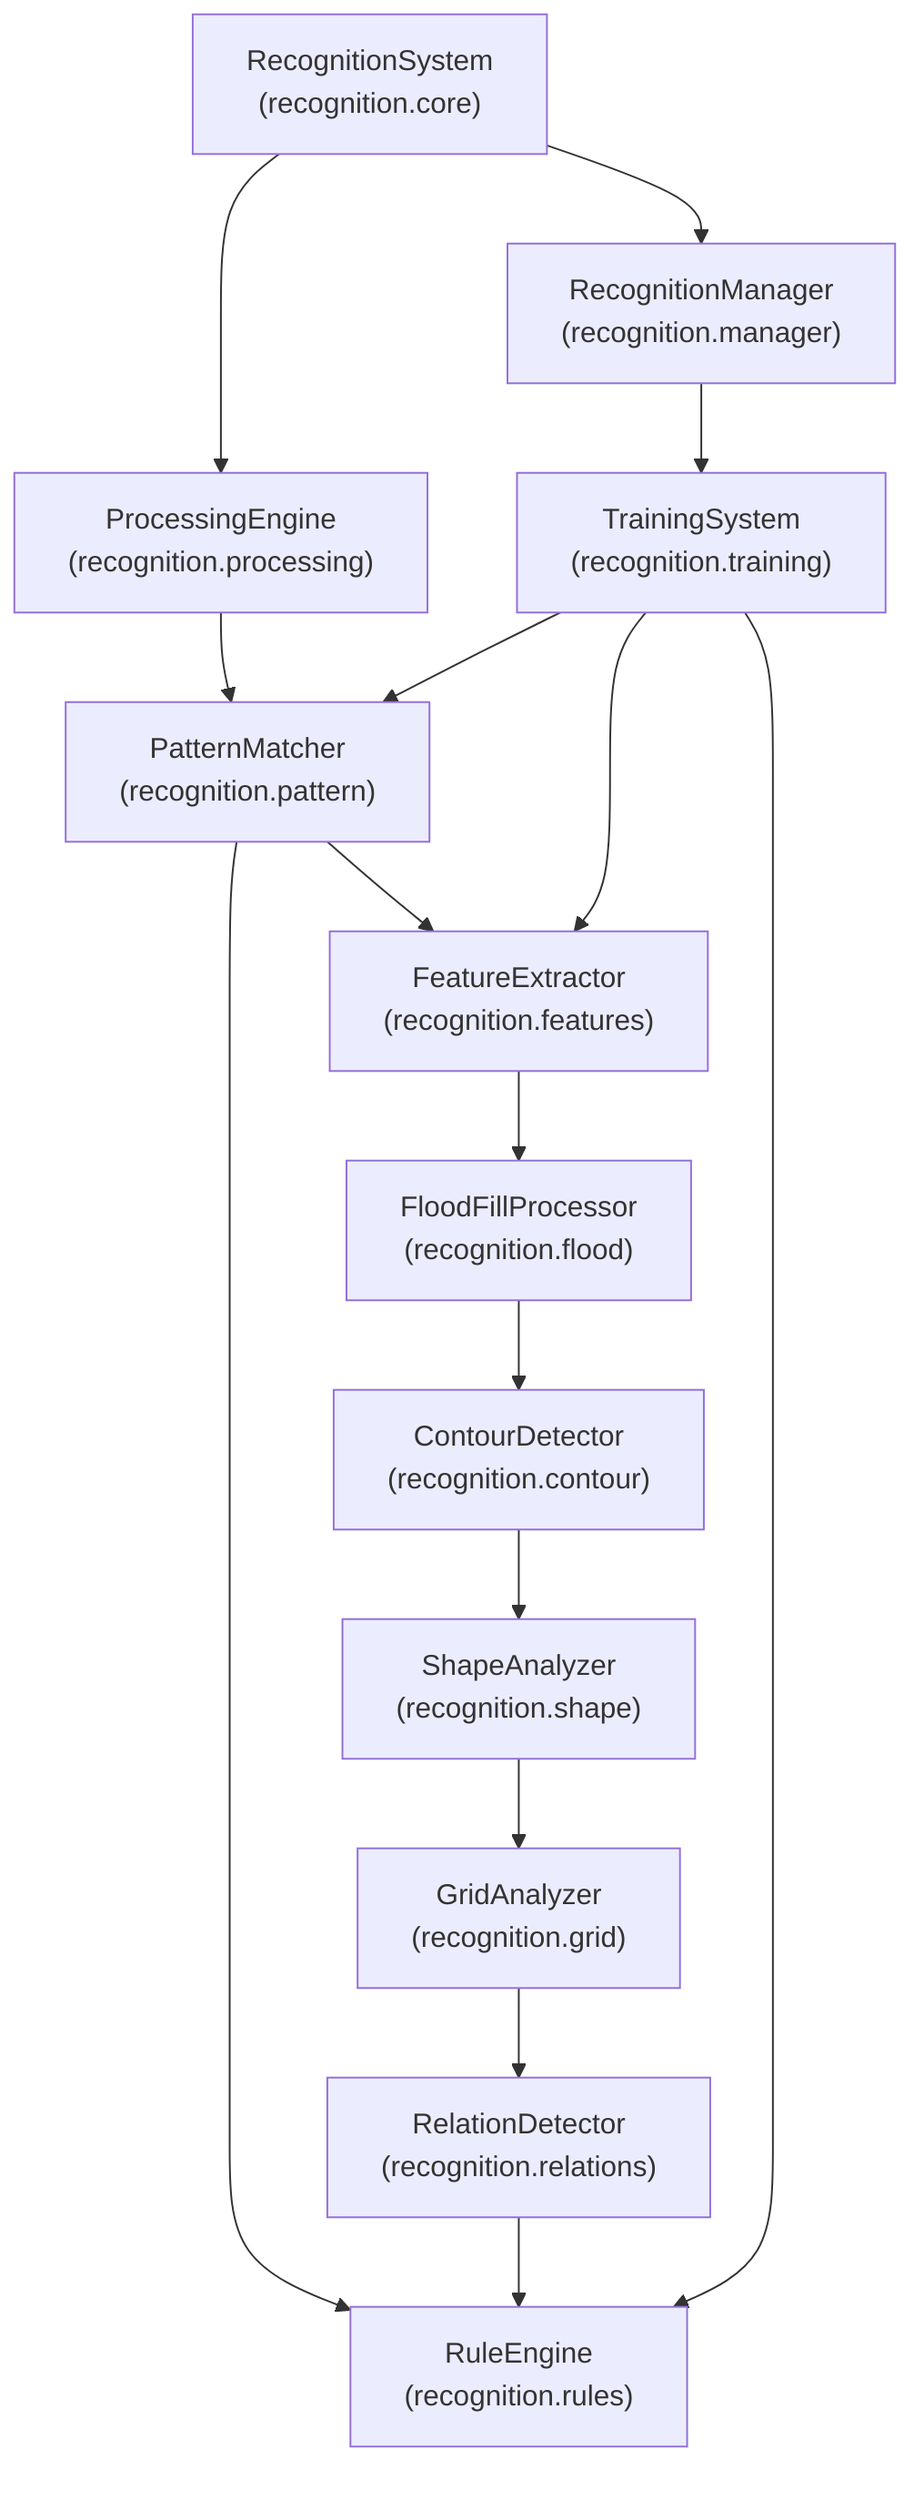 graph TD
%% Recognition System Components
%% Core Recognition
RecognitionSystem["RecognitionSystem\n(recognition.core)"]
RecognitionMgr["RecognitionManager\n(recognition.manager)"]
Processing["ProcessingEngine\n(recognition.processing)"]
Training["TrainingSystem\n(recognition.training)"]

%% Pattern Components
PatternMatch["PatternMatcher\n(recognition.pattern)"]
RuleEngine["RuleEngine\n(recognition.rules)"]
Features["FeatureExtractor\n(recognition.features)"]
FloodFill["FloodFillProcessor\n(recognition.flood)"]

%% Analysis Components
Contour["ContourDetector\n(recognition.contour)"]
ShapeAnalyzer["ShapeAnalyzer\n(recognition.shape)"]
GridAnalyzer["GridAnalyzer\n(recognition.grid)"]
RelationDetector["RelationDetector\n(recognition.relations)"]

%% Recognition Internal Dependencies
%% Core Dependencies
RecognitionSystem --> RecognitionMgr
RecognitionSystem --> Processing
RecognitionMgr --> Training
Processing --> PatternMatch

%% Pattern Dependencies
PatternMatch --> Features
PatternMatch --> RuleEngine
Features --> FloodFill
FloodFill --> Contour

%% Analysis Dependencies
Contour --> ShapeAnalyzer
ShapeAnalyzer --> GridAnalyzer
GridAnalyzer --> RelationDetector
RelationDetector --> RuleEngine

%% Training Dependencies
Training --> Features
Training --> PatternMatch
Training --> RuleEngine

%% Apply recognition styles
class RecognitionSystem,RecognitionMgr,Processing,Training,PatternMatch,RuleEngine,Features,FloodFill,Contour,ShapeAnalyzer,GridAnalyzer,RelationDetector recognition;